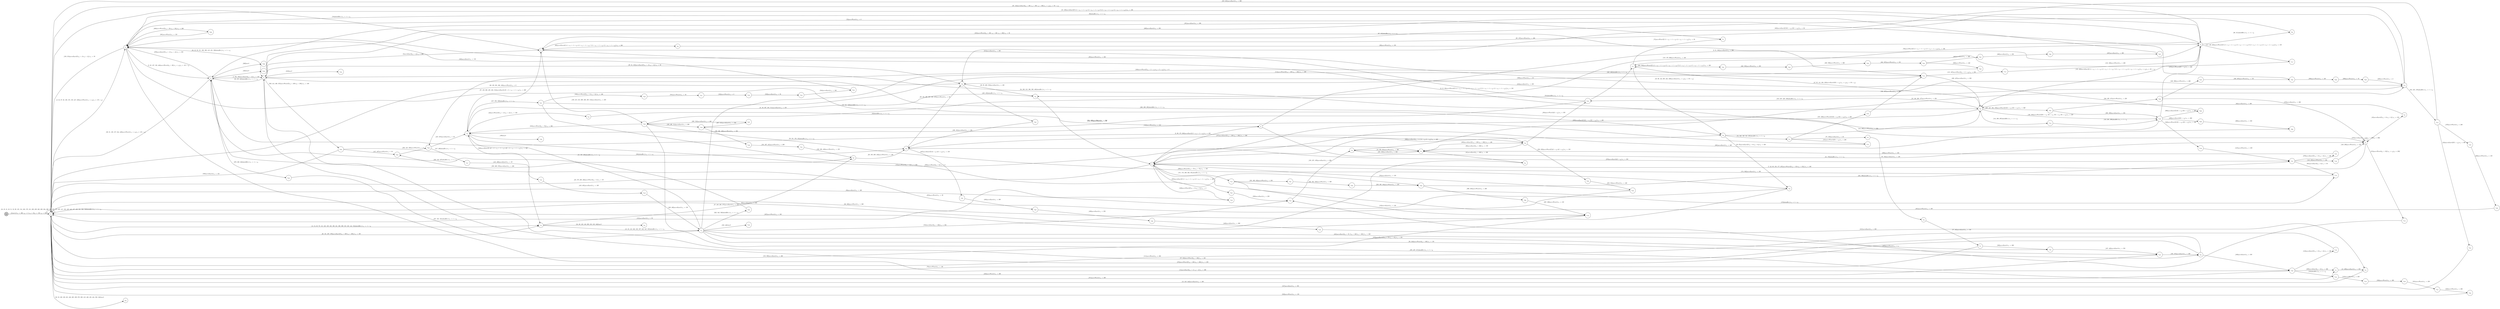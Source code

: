 digraph EFSM{
  graph [rankdir="LR", fontname="Latin Modern Math"];
  node [color="black", fillcolor="white", shape="circle", style="filled", fontname="Latin Modern Math"];
  edge [fontname="Latin Modern Math"];

  s0[fillcolor="gray", label=<s<sub>0</sub>>];
  s1[label=<s<sub>1</sub>>];
  s2[label=<s<sub>2</sub>>];
  s3[label=<s<sub>3</sub>>];
  s4[label=<s<sub>4</sub>>];
  s5[label=<s<sub>5</sub>>];
  s6[label=<s<sub>6</sub>>];
  s7[label=<s<sub>7</sub>>];
  s8[label=<s<sub>8</sub>>];
  s9[label=<s<sub>9</sub>>];
  s11[label=<s<sub>11</sub>>];
  s12[label=<s<sub>12</sub>>];
  s14[label=<s<sub>14</sub>>];
  s15[label=<s<sub>15</sub>>];
  s16[label=<s<sub>16</sub>>];
  s17[label=<s<sub>17</sub>>];
  s18[label=<s<sub>18</sub>>];
  s19[label=<s<sub>19</sub>>];
  s27[label=<s<sub>27</sub>>];
  s28[label=<s<sub>28</sub>>];
  s29[label=<s<sub>29</sub>>];
  s32[label=<s<sub>32</sub>>];
  s40[label=<s<sub>40</sub>>];
  s42[label=<s<sub>42</sub>>];
  s45[label=<s<sub>45</sub>>];
  s46[label=<s<sub>46</sub>>];
  s47[label=<s<sub>47</sub>>];
  s48[label=<s<sub>48</sub>>];
  s49[label=<s<sub>49</sub>>];
  s56[label=<s<sub>56</sub>>];
  s59[label=<s<sub>59</sub>>];
  s61[label=<s<sub>61</sub>>];
  s64[label=<s<sub>64</sub>>];
  s66[label=<s<sub>66</sub>>];
  s68[label=<s<sub>68</sub>>];
  s71[label=<s<sub>71</sub>>];
  s74[label=<s<sub>74</sub>>];
  s75[label=<s<sub>75</sub>>];
  s76[label=<s<sub>76</sub>>];
  s77[label=<s<sub>77</sub>>];
  s106[label=<s<sub>106</sub>>];
  s107[label=<s<sub>107</sub>>];
  s109[label=<s<sub>109</sub>>];
  s110[label=<s<sub>110</sub>>];
  s114[label=<s<sub>114</sub>>];
  s115[label=<s<sub>115</sub>>];
  s117[label=<s<sub>117</sub>>];
  s120[label=<s<sub>120</sub>>];
  s126[label=<s<sub>126</sub>>];
  s131[label=<s<sub>131</sub>>];
  s144[label=<s<sub>144</sub>>];
  s146[label=<s<sub>146</sub>>];
  s147[label=<s<sub>147</sub>>];
  s148[label=<s<sub>148</sub>>];
  s151[label=<s<sub>151</sub>>];
  s152[label=<s<sub>152</sub>>];
  s163[label=<s<sub>163</sub>>];
  s165[label=<s<sub>165</sub>>];
  s173[label=<s<sub>173</sub>>];
  s184[label=<s<sub>184</sub>>];
  s188[label=<s<sub>188</sub>>];
  s189[label=<s<sub>189</sub>>];
  s190[label=<s<sub>190</sub>>];
  s191[label=<s<sub>191</sub>>];
  s199[label=<s<sub>199</sub>>];
  s207[label=<s<sub>207</sub>>];
  s210[label=<s<sub>210</sub>>];
  s213[label=<s<sub>213</sub>>];
  s217[label=<s<sub>217</sub>>];
  s231[label=<s<sub>231</sub>>];
  s232[label=<s<sub>232</sub>>];
  s233[label=<s<sub>233</sub>>];
  s246[label=<s<sub>246</sub>>];
  s252[label=<s<sub>252</sub>>];
  s253[label=<s<sub>253</sub>>];
  s255[label=<s<sub>255</sub>>];
  s270[label=<s<sub>270</sub>>];
  s279[label=<s<sub>279</sub>>];
  s299[label=<s<sub>299</sub>>];
  s300[label=<s<sub>300</sub>>];
  s306[label=<s<sub>306</sub>>];
  s315[label=<s<sub>315</sub>>];
  s316[label=<s<sub>316</sub>>];
  s322[label=<s<sub>322</sub>>];
  s326[label=<s<sub>326</sub>>];
  s348[label=<s<sub>348</sub>>];
  s349[label=<s<sub>349</sub>>];
  s350[label=<s<sub>350</sub>>];
  s355[label=<s<sub>355</sub>>];
  s380[label=<s<sub>380</sub>>];
  s383[label=<s<sub>383</sub>>];
  s390[label=<s<sub>390</sub>>];
  s398[label=<s<sub>398</sub>>];
  s399[label=<s<sub>399</sub>>];
  s417[label=<s<sub>417</sub>>];
  s418[label=<s<sub>418</sub>>];
  s419[label=<s<sub>419</sub>>];
  s435[label=<s<sub>435</sub>>];
  s437[label=<s<sub>437</sub>>];
  s438[label=<s<sub>438</sub>>];
  s439[label=<s<sub>439</sub>>];
  s440[label=<s<sub>440</sub>>];
  s461[label=<s<sub>461</sub>>];
  s462[label=<s<sub>462</sub>>];
  s463[label=<s<sub>463</sub>>];
  s464[label=<s<sub>464</sub>>];
  s465[label=<s<sub>465</sub>>];
  s466[label=<s<sub>466</sub>>];
  s467[label=<s<sub>467</sub>>];
  s474[label=<s<sub>474</sub>>];
  s479[label=<s<sub>479</sub>>];
  s480[label=<s<sub>480</sub>>];
  s497[label=<s<sub>497</sub>>];
  s508[label=<s<sub>508</sub>>];
  s518[label=<s<sub>518</sub>>];
  s519[label=<s<sub>519</sub>>];
  s520[label=<s<sub>520</sub>>];
  s521[label=<s<sub>521</sub>>];
  s522[label=<s<sub>522</sub>>];
  s528[label=<s<sub>528</sub>>];
  s530[label=<s<sub>530</sub>>];
  s531[label=<s<sub>531</sub>>];
  s532[label=<s<sub>532</sub>>];
  s533[label=<s<sub>533</sub>>];
  s534[label=<s<sub>534</sub>>];

  s0->s1[label=<<i> [1]start:2/o<sub>1</sub> := 200, o<sub>2</sub> := 3, o<sub>3</sub> := 0&#91;r<sub>3</sub> := 150, r<sub>2</sub> := 250&#93;</i>>];
  s4->s5[label=<<i> [5]moveEast:0&#91;r<sub>3</sub> &gt; -2&#93;/o<sub>1</sub> := 200</i>>];
  s9->s2[label=<<i> [10, 128]moveEast:0&#91;!(!(-2 &times; r<sub>3</sub> &gt; -1 &times; r<sub>2</sub>&or;-2 &times; r<sub>3</sub> &gt; -1 &times; r<sub>2</sub>)&or;!(-2 &times; r<sub>3</sub> &gt; -1 &times; r<sub>2</sub>&or;-2 &times; r<sub>3</sub> &gt; -1 &times; r<sub>2</sub>))&#93;/o<sub>1</sub> := 250</i>>];
  s2->s11[label=<<i> [11]moveEast:0&#91;r<sub>3</sub> &gt; -2, r<sub>3</sub> &gt; -2&#93;/o<sub>1</sub> := 300</i>>];
  s11->s12[label=<<i> [12, 409]moveEast:0/o<sub>1</sub> := 350</i>>];
  s16->s17[label=<<i> [17]moveWest:0&#91;r<sub>3</sub> &gt; -2&#93;/o<sub>1</sub> := 350</i>>];
  s19->s5[label=<<i> [20, 187]moveWest:0/o<sub>1</sub> := 200</i>>];
  s5->s6[label=<<i> [6, 21, 88]moveWest:0&#91;!(!(-2 &times; r<sub>3</sub> &gt; -1 &times; r<sub>2</sub>&or;-2 &times; r<sub>3</sub> &gt; -1 &times; r<sub>2</sub>)&or;!(-2 &times; r<sub>3</sub> &gt; -1 &times; r<sub>2</sub>&or;-2 &times; r<sub>3</sub> &gt; -1 &times; r<sub>2</sub>))&#93;/o<sub>1</sub> := 150</i>>];
  s16->s42[label=<<i> [42]moveWest:0&#91;!(r<sub>3</sub> &gt; -2&or;r<sub>3</sub> &gt; -2)&#93;/o<sub>1</sub> := 100</i>>];
  s42->s8[label=<<i> [43]shieldHit:1/o<sub>1</sub> := -1 + i<sub>0</sub></i>>];
  s6->s45[label=<<i> [45]moveEast:0&#91;!(r<sub>3</sub> &gt; 0&or;r<sub>3</sub> &gt; 0)&#93;/o<sub>1</sub> := 150</i>>];
  s45->s46[label=<<i> [46]moveEast:0/o<sub>1</sub> := 200</i>>];
  s48->s49[label=<<i> [49, 97]moveEast:0&#91;!(r<sub>3</sub> &gt; 0&or;r<sub>3</sub> &gt; 0)&#93;/o<sub>1</sub> := 350</i>>];
  s49->s1[label=<<i> [50]moveEast:0/o<sub>1</sub> := 400</i>>];
  s15->s56[label=<<i> [56, 243]moveWest:0&#91;r<sub>3</sub> &gt; 100&#93;/o<sub>1</sub> := 150</i>>];
  s56->s4[label=<<i> [57, 244]moveWest:0&#91;r<sub>3</sub> &gt; 100&#93;/o<sub>1</sub> := 100</i>>];
  s59->s17[label=<<i> [60]moveEast:0&#91;r<sub>3</sub> &gt; 100&#93;/o<sub>1</sub> := 150</i>>];
  s17->s61[label=<<i> [61]moveEast:0&#91;r<sub>3</sub> &gt; 100&#93;/o<sub>1</sub> := 200</i>>];
  s61->s1[label=<<i> [62]moveEast:0/o<sub>1</sub> := 250</i>>];
  s1->s9[label=<<i> [65, 124]moveEast:0&#91;r<sub>3</sub> &gt; 100, r<sub>3</sub> &gt; 100, r<sub>3</sub> &gt; 100&#93;/o<sub>1</sub> := r<sub>2</sub>&#91;r<sub>2</sub> := 50 + r<sub>2</sub>&#93;</i>>];
  s9->s66[label=<<i> [66, 311]shieldHit:1/o<sub>1</sub> := -1 + i<sub>0</sub></i>>];
  s66->s5[label=<<i> [67, 312]alienHit:1/o<sub>1</sub> := 1 + i<sub>0</sub></i>>];
  s5->s68[label=<<i> [68]moveWest:0&#91;!(-2 &times; r<sub>3</sub> &gt; -1 &times; r<sub>2</sub>&or;-2 &times; r<sub>3</sub> &gt; -1 &times; r<sub>2</sub>), !(-2 &times; r<sub>3</sub> &gt; -1 &times; r<sub>2</sub>&or;-2 &times; r<sub>3</sub> &gt; -1 &times; r<sub>2</sub>)&#93;/o<sub>1</sub> := 200</i>>];
  s68->s9[label=<<i> [69]moveWest:0/o<sub>1</sub> := 150</i>>];
  s9->s47[label=<<i> [70]moveWest:0&#91;!(-2 &times; r<sub>3</sub> &gt; -1 &times; r<sub>2</sub>&or;-2 &times; r<sub>3</sub> &gt; -1 &times; r<sub>2</sub>)&#93;/o<sub>1</sub> := 100</i>>];
  s47->s71[label=<<i> [71]moveWest:0&#91;!(-2 &times; r<sub>3</sub> &gt; -1 &times; r<sub>2</sub>&or;-2 &times; r<sub>3</sub> &gt; -1 &times; r<sub>2</sub>)&#93;/o<sub>1</sub> := 50</i>>];
  s71->s2[label=<<i> [72]moveWest:0/o<sub>1</sub> := 0</i>>];
  s2->s48[label=<<i> [73, 101, 129]shieldHit:1/o<sub>1</sub> := -1 + i<sub>0</sub></i>>];
  s74->s75[label=<<i> [75, 103]moveEast:0/o<sub>1</sub> := 50</i>>];
  s75->s76[label=<<i> [76, 104]moveEast:0/o<sub>1</sub> := 100</i>>];
  s76->s77[label=<<i> [77, 105]moveEast:0/o<sub>1</sub> := 150</i>>];
  s77->s1[label=<<i> [78]moveWest:0/o<sub>1</sub> := 100</i>>];
  s4->s29[label=<<i> [39, 84, 452]moveEast:0&#91;!(r<sub>3</sub> &gt; -2&or;r<sub>3</sub> &gt; -2)&#93;/o<sub>1</sub> := 50</i>>];
  s8->s9[label=<<i> [9, 91, 364]moveEast:0/o<sub>1</sub> := 200</i>>];
  s9->s2[label=<<i> [92]alienHit:1/o<sub>1</sub> := 1 + i<sub>0</sub></i>>];
  s46->s47[label=<<i> [47, 95, 141, 204, 223]moveEast:0&#91;351 &gt; r<sub>2</sub>&#93;/o<sub>1</sub> := r<sub>2</sub>&#91;r<sub>2</sub> := 50 + r<sub>2</sub>&#93;</i>>];
  s47->s48[label=<<i> [48, 96, 142, 205, 224, 329]moveEast:0/o<sub>1</sub> := r<sub>2</sub>&#91;r<sub>2</sub> := 50 + r<sub>2</sub>&#93;</i>>];
  s49->s1[label=<<i> [98, 500]moveWest:0/o<sub>1</sub> := 300</i>>];
  s77->s106[label=<<i> [106]moveEast:0/o<sub>1</sub> := 200</i>>];
  s106->s107[label=<<i> [107, 422]moveEast:0/o<sub>1</sub> := 250</i>>];
  s107->s56[label=<<i> [108, 273]moveEast:0/o<sub>1</sub> := 300</i>>];
  s56->s109[label=<<i> [109]moveEast:0/o<sub>1</sub> := 350</i>>];
  s109->s110[label=<<i> [110]moveEast:0&#91;!(r<sub>3</sub> &gt; 0&or;r<sub>3</sub> &gt; 0)&#93;/o<sub>1</sub> := 400</i>>];
  s110->s1[label=<<i> [111]moveWest:0/o<sub>1</sub> := 350</i>>];
  s15->s114[label=<<i> [114]moveWest:0&#91;!(r<sub>3</sub> &gt; 100&or;r<sub>3</sub> &gt; 100)&#93;/o<sub>1</sub> := 300</i>>];
  s114->s115[label=<<i> [115, 167]moveWest:0&#91;r<sub>2</sub> &gt; 2 &times; r<sub>3</sub>&#93;/o<sub>1</sub> := 250</i>>];
  s115->s9[label=<<i> [116, 168]moveWest:0/o<sub>1</sub> := 200</i>>];
  s7->s120[label=<<i> [120]moveWest:0&#91;!(r<sub>3</sub> &gt; 5&or;r<sub>3</sub> &gt; 5)&#93;/o<sub>1</sub> := 0</i>>];
  s120->s1[label=<<i> [121]moveEast:0/o<sub>1</sub> := 50</i>>];
  s9->s46[label=<<i> [125, 222]moveEast:0&#91;!(-2 &times; r<sub>3</sub> &gt; -1 &times; r<sub>2</sub>&or;-2 &times; r<sub>3</sub> &gt; -1 &times; r<sub>2</sub>), !(-2 &times; r<sub>3</sub> &gt; -1 &times; r<sub>2</sub>&or;-2 &times; r<sub>3</sub> &gt; -1 &times; r<sub>2</sub>)&#93;/o<sub>1</sub> := r<sub>2</sub>&#91;r<sub>2</sub> := 50 + r<sub>2</sub>&#93;</i>>];
  s46->s126[label=<<i> [126, 294]moveWest:0&#91;351 &gt; r<sub>2</sub>, 351 &gt; r<sub>2</sub>, 351 &gt; r<sub>2</sub>, 351 &gt; r<sub>2</sub>&#93;/o<sub>1</sub> := 250</i>>];
  s126->s9[label=<<i> [127]moveWest:0&#91;351 &gt; r<sub>2</sub>&#93;/o<sub>1</sub> := 200</i>>];
  s48->s74[label=<<i> [74, 102, 130, 164, 225]alienHit:1/o<sub>1</sub> := 1 + i<sub>0</sub></i>>];
  s74->s131[label=<<i> [131]moveWest:0&#91;351 &gt; r<sub>2</sub>&#93;/o<sub>1</sub> := 200</i>>];
  s131->s16[label=<<i> [132]moveWest:0/o<sub>1</sub> := 150</i>>];
  s5->s1[label=<<i> [134]shieldHit:1/o<sub>1</sub> := -1 + i<sub>0</sub></i>>];
  s48->s46[label=<<i> [143, 206]moveWest:0/o<sub>1</sub> := 350</i>>];
  s126->s146[label=<<i> [146]moveWest:0&#91;!(351 &gt; r<sub>2</sub>&or;351 &gt; r<sub>2</sub>)&#93;/o<sub>1</sub> := 300</i>>];
  s146->s147[label=<<i> [147]moveWest:0/o<sub>1</sub> := 250</i>>];
  s147->s148[label=<<i> [148, 235]moveWest:0/o<sub>1</sub> := 200</i>>];
  s148->s6[label=<<i> [149, 236]moveWest:0/o<sub>1</sub> := 150</i>>];
  s151->s152[label=<<i> [152]moveEast:0/o<sub>1</sub> := 150</i>>];
  s152->s1[label=<<i> [153, 308]moveEast:0/o<sub>1</sub> := 200</i>>];
  s2->s3[label=<<i> [3, 35, 137, 156, 448]moveWest:0&#91;r<sub>3</sub> &gt; 50&#93;/o<sub>1</sub> := r<sub>3</sub>&#91;r<sub>3</sub> := -50 + r<sub>3</sub>&#93;</i>>];
  s1->s2[label=<<i> [2, 34, 37, 82, 136, 155, 158, 447, 450]moveWest:0/o<sub>1</sub> := r<sub>3</sub>&#91;r<sub>3</sub> := -50 + r<sub>3</sub>&#93;</i>>];
  s2->s1[label=<<i> [159, 374]moveEast:0&#91;!(r<sub>3</sub> &gt; -2&or;r<sub>3</sub> &gt; -2)&#93;/o<sub>1</sub> := 50</i>>];
  s15->s163[label=<<i> [163, 446]win:0</i>>];
  s74->s165[label=<<i> [165, 226]moveWest:0&#91;!(351 &gt; r<sub>2</sub>&or;351 &gt; r<sub>2</sub>)&#93;/o<sub>1</sub> := 350</i>>];
  s165->s114[label=<<i> [166, 227]moveWest:0/o<sub>1</sub> := 300</i>>];
  s40->s7[label=<<i> [119, 171]moveWest:0/o<sub>1</sub> := 50</i>>];
  s151->s173[label=<<i> [173]alienHit:1/o<sub>1</sub> := 1 + i<sub>0</sub></i>>];
  s173->s7[label=<<i> [174, 362]moveEast:0/o<sub>1</sub> := 100</i>>];
  s7->s8[label=<<i> [8, 90, 175, 363]moveEast:0&#91;-2 &times; r<sub>3</sub> &gt; -1 &times; r<sub>2</sub>&#93;/o<sub>1</sub> := 150</i>>];
  s8->s6[label=<<i> [44, 176]alienHit:1/o<sub>1</sub> := 1 + i<sub>0</sub></i>>];
  s6->s7[label=<<i> [7, 22, 89, 150, 177, 237]moveWest:0&#91;!(r<sub>3</sub> &gt; 152&or;r<sub>3</sub> &gt; 152)&#93;/o<sub>1</sub> := 100</i>>];
  s15->s184[label=<<i> [184]moveEast:0&#91;r<sub>3</sub> &gt; 100&#93;/o<sub>1</sub> := 250</i>>];
  s18->s19[label=<<i> [19, 186, 260, 477]moveWest:0/o<sub>1</sub> := 250</i>>];
  s16->s199[label=<<i> [199]win:0</i>>];
  s46->s144[label=<<i> [144, 200, 297]shieldHit:1/o<sub>1</sub> := -1 + i<sub>0</sub></i>>];
  s144->s126[label=<<i> [145, 201, 298]alienHit:1/o<sub>1</sub> := 1 + i<sub>0</sub></i>>];
  s207->s126[label=<<i> [208, 389]moveEast:0/o<sub>1</sub> := 350</i>>];
  s4->s210[label=<<i> [210]lose:0</i>>];
  s46->s213[label=<<i> [213, 327, 428, 459]alienHit:1/o<sub>1</sub> := 1 + i<sub>0</sub></i>>];
  s213->s5[label=<<i> [214]moveEast:0/o<sub>1</sub> := 200</i>>];
  s188->s16[label=<<i> [216]moveWest:0&#91;r<sub>3</sub> &gt; 73&#93;/o<sub>1</sub> := 200</i>>];
  s217->s19[label=<<i> [218]moveEast:0/o<sub>1</sub> := 250</i>>];
  s19->s1[label=<<i> [219, 261]moveEast:0/o<sub>1</sub> := 300</i>>];
  s114->s46[label=<<i> [228, 427]moveEast:0/o<sub>1</sub> := 350</i>>];
  s46->s7[label=<<i> [229]moveEast:0&#91;!(351 &gt; r<sub>2</sub>&or;351 &gt; r<sub>2</sub>)&#93;/o<sub>1</sub> := 400</i>>];
  s233->s147[label=<<i> [234, 360]alienHit:1/o<sub>1</sub> := 1 + i<sub>0</sub></i>>];
  s7->s1[label=<<i> [23, 178, 238, 482]moveWest:0&#91;r<sub>3</sub> &gt; 5&#93;/o<sub>1</sub> := 50</i>>];
  s4->s114[label=<<i> [245]moveWest:0&#91;r<sub>3</sub> &gt; 100, r<sub>3</sub> &gt; 100, r<sub>3</sub> &gt; 100&#93;/o<sub>1</sub> := 50</i>>];
  s114->s246[label=<<i> [246]moveWest:0&#91;!(r<sub>2</sub> &gt; 2 &times; r<sub>3</sub>&or;r<sub>2</sub> &gt; 2 &times; r<sub>3</sub>)&#93;/o<sub>1</sub> := 0</i>>];
  s16->s14[label=<<i> [248]moveEast:0&#91;!(-49 &gt; 2 &times; r<sub>3</sub> + -1 &times; r<sub>2</sub>&or;-49 &gt; 2 &times; r<sub>3</sub> + -1 &times; r<sub>2</sub>)&#93;/o<sub>1</sub> := 100</i>>];
  s3->s59[label=<<i> [59, 251, 276, 352]alienHit:1/o<sub>1</sub> := 1 + i<sub>0</sub></i>>];
  s59->s252[label=<<i> [252, 353]moveWest:0&#91;!(42 &gt; r<sub>3</sub>&or;42 &gt; r<sub>3</sub>)&#93;/o<sub>1</sub> := 150</i>>];
  s252->s253[label=<<i> [253, 354]moveWest:0/o<sub>1</sub> := 100</i>>];
  s253->s7[label=<<i> [254]moveEast:0/o<sub>1</sub> := 150</i>>];
  s7->s255[label=<<i> [255]moveEast:0&#91;!(-2 &times; r<sub>3</sub> &gt; -1 &times; r<sub>2</sub>&or;-2 &times; r<sub>3</sub> &gt; -1 &times; r<sub>2</sub>)&#93;/o<sub>1</sub> := 200</i>>];
  s255->s184[label=<<i> [256]moveEast:0/o<sub>1</sub> := 250</i>>];
  s184->s18[label=<<i> [185, 257, 476]moveEast:0/o<sub>1</sub> := 300</i>>];
  s18->s17[label=<<i> [258, 282]moveEast:0/o<sub>1</sub> := 350</i>>];
  s17->s18[label=<<i> [18, 259, 281]moveWest:0/o<sub>1</sub> := 300</i>>];
  s1->s14[label=<<i> [26, 161, 267, 376]moveEast:0&#91;!(r<sub>3</sub> &gt; 100&or;r<sub>3</sub> &gt; 100)&#93;/o<sub>1</sub> := 100</i>>];
  s3->s270[label=<<i> [270, 320, 340]shieldHit:1/o<sub>1</sub> := -1 + i<sub>0</sub></i>>];
  s270->s15[label=<<i> [271, 321, 341]alienHit:1/o<sub>1</sub> := 1 + i<sub>0</sub></i>>];
  s15->s107[label=<<i> [272]moveEast:0&#91;!(r<sub>3</sub> &gt; 73&or;r<sub>3</sub> &gt; 73)&#93;/o<sub>1</sub> := 250</i>>];
  s56->s4[label=<<i> [274]moveWest:0&#91;!(r<sub>3</sub> &gt; 100&or;r<sub>3</sub> &gt; 100)&#93;/o<sub>1</sub> := 250</i>>];
  s59->s28[label=<<i> [277]moveEast:0&#91;!(r<sub>3</sub> &gt; 100&or;r<sub>3</sub> &gt; 100)&#93;/o<sub>1</sub> := 300</i>>];
  s28->s147[label=<<i> [278]moveEast:0&#91;42 &gt; r<sub>3</sub>&#93;/o<sub>1</sub> := 350</i>>];
  s147->s279[label=<<i> [279]moveEast:0&#91;!(r<sub>3</sub> &gt; 0&or;r<sub>3</sub> &gt; 0)&#93;/o<sub>1</sub> := 400</i>>];
  s279->s17[label=<<i> [280]moveWest:0/o<sub>1</sub> := 350</i>>];
  s17->s59[label=<<i> [283]moveEast:0&#91;!(r<sub>3</sub> &gt; 100&or;r<sub>3</sub> &gt; 100)&#93;/o<sub>1</sub> := 400</i>>];
  s59->s213[label=<<i> [284]moveWest:0&#91;42 &gt; r<sub>3</sub>&#93;/o<sub>1</sub> := 350</i>>];
  s213->s189[label=<<i> [285, 429]moveWest:0/o<sub>1</sub> := 300</i>>];
  s189->s190[label=<<i> [190, 286, 430]moveWest:0/o<sub>1</sub> := 250</i>>];
  s190->s191[label=<<i> [191, 287, 431]moveWest:0/o<sub>1</sub> := 200</i>>];
  s191->s27[label=<<i> [192, 288, 432]moveWest:0/o<sub>1</sub> := 150</i>>];
  s27->s28[label=<<i> [28, 193, 289, 433]moveWest:0/o<sub>1</sub> := 100</i>>];
  s126->s4[label=<<i> [202, 209, 295]shieldHit:1/o<sub>1</sub> := -1 + i<sub>0</sub></i>>];
  s126->s299[label=<<i> [299]moveEast:0&#91;351 &gt; r<sub>2</sub>&#93;/o<sub>1</sub> := 300</i>>];
  s299->s300[label=<<i> [300]moveEast:0/o<sub>1</sub> := 350</i>>];
  s300->s7[label=<<i> [301]moveEast:0/o<sub>1</sub> := 400</i>>];
  s7->s151[label=<<i> [151, 172, 230, 302, 331]alienHit:1/o<sub>1</sub> := 1 + i<sub>0</sub></i>>];
  s151->s231[label=<<i> [231, 303, 332]moveWest:0/o<sub>1</sub> := 350</i>>];
  s231->s232[label=<<i> [232, 304, 333]moveWest:0/o<sub>1</sub> := 300</i>>];
  s232->s233[label=<<i> [233, 305, 334]moveWest:0/o<sub>1</sub> := 250</i>>];
  s233->s306[label=<<i> [306, 335]moveWest:0/o<sub>1</sub> := 200</i>>];
  s306->s152[label=<<i> [307, 336]moveWest:0/o<sub>1</sub> := 150</i>>];
  s14->s64[label=<<i> [64, 80, 123, 140, 293, 310, 319, 346]lose:0</i>>];
  s188->s19[label=<<i> [314]shieldHit:1/o<sub>1</sub> := -1 + i<sub>0</sub></i>>];
  s315->s316[label=<<i> [316]moveEast:0&#91;351 &gt; r<sub>2</sub>&#93;/o<sub>1</sub> := 300</i>>];
  s316->s1[label=<<i> [317]moveEast:0/o<sub>1</sub> := 350</i>>];
  s4->s3[label=<<i> [58, 275, 325]shieldHit:1/o<sub>1</sub> := -1 + i<sub>0</sub></i>>];
  s3->s326[label=<<i> [326]lose:0</i>>];
  s213->s47[label=<<i> [328, 460]alienHit:1/o<sub>1</sub> := 1 + i<sub>0</sub></i>>];
  s48->s7[label=<<i> [330]moveEast:0&#91;r<sub>3</sub> &gt; 0, !(0 &gt; r<sub>3</sub>&or;0 &gt; r<sub>3</sub>)&#93;/o<sub>1</sub> := 400</i>>];
  s152->s1[label=<<i> [337]moveWest:0/o<sub>1</sub> := 100</i>>];
  s15->s322[label=<<i> [322, 342, 526]shieldHit:1/o<sub>1</sub> := -1 + i<sub>0</sub></i>>];
  s322->s3[label=<<i> [323, 343, 527]alienHit:1/o<sub>1</sub> := 1 + i<sub>0</sub></i>>];
  s3->s1[label=<<i> [36, 81, 138, 157, 344, 449]moveWest:0/o<sub>1</sub> := r<sub>3</sub>&#91;r<sub>3</sub> := -50 + r<sub>3</sub>&#93;</i>>];
  s348->s349[label=<<i> [349, 396]moveWest:0/o<sub>1</sub> := 200</i>>];
  s349->s350[label=<<i> [350, 397]moveWest:0/o<sub>1</sub> := 150</i>>];
  s350->s3[label=<<i> [351]moveEast:0/o<sub>1</sub> := 200</i>>];
  s253->s355[label=<<i> [355]moveWest:0/o<sub>1</sub> := 50</i>>];
  s355->s246[label=<<i> [356, 416, 488]moveWest:0/o<sub>1</sub> := 0</i>>];
  s246->s16[label=<<i> [247, 357]moveEast:0/o<sub>1</sub> := 50</i>>];
  s217->s233[label=<<i> [359]moveWest:0&#91;r<sub>3</sub> &gt; 0&#93;/o<sub>1</sub> := 0</i>>];
  s147->s173[label=<<i> [361]moveEast:0&#91;r<sub>3</sub> &gt; 0&#93;/o<sub>1</sub> := 50</i>>];
  s9->s117[label=<<i> [117, 169, 365]moveWest:0&#91;!(!(-2 &times; r<sub>3</sub> &gt; -1 &times; r<sub>2</sub>&or;-2 &times; r<sub>3</sub> &gt; -1 &times; r<sub>2</sub>)&or;!(-2 &times; r<sub>3</sub> &gt; -1 &times; r<sub>2</sub>&or;-2 &times; r<sub>3</sub> &gt; -1 &times; r<sub>2</sub>))&#93;/o<sub>1</sub> := 150</i>>];
  s117->s40[label=<<i> [118, 170, 366]moveWest:0/o<sub>1</sub> := 100</i>>];
  s40->s16[label=<<i> [41, 86, 367, 404, 511]moveEast:0/o<sub>1</sub> := 150</i>>];
  s109->s1[label=<<i> [371]moveWest:0/o<sub>1</sub> := 200</i>>];
  s14->s27[label=<<i> [27, 249, 268, 377]moveEast:0/o<sub>1</sub> := 150</i>>];
  s27->s3[label=<<i> [250, 269, 378]moveEast:0/o<sub>1</sub> := 200</i>>];
  s3->s2[label=<<i> [379]moveEast:0&#91;!(r<sub>3</sub> &gt; -2&or;r<sub>3</sub> &gt; -2)&#93;/o<sub>1</sub> := 250</i>>];
  s2->s380[label=<<i> [380]moveWest:0&#91;!(r<sub>3</sub> &gt; 50&or;r<sub>3</sub> &gt; 50)&#93;/o<sub>1</sub> := 200</i>>];
  s380->s2[label=<<i> [381]moveWest:0/o<sub>1</sub> := 150</i>>];
  s383->s28[label=<<i> [384]alienHit:1/o<sub>1</sub> := 1 + i<sub>0</sub></i>>];
  s28->s29[label=<<i> [29, 194, 290, 385, 434, 455]moveWest:0/o<sub>1</sub> := 50</i>>];
  s29->s1[label=<<i> [30, 195, 291, 386, 456]moveWest:0/o<sub>1</sub> := 0</i>>];
  s126->s390[label=<<i> [390]moveEast:0&#91;!(351 &gt; r<sub>2</sub>&or;351 &gt; r<sub>2</sub>)&#93;/o<sub>1</sub> := 400</i>>];
  s390->s2[label=<<i> [391]moveWest:0/o<sub>1</sub> := 350</i>>];
  s2->s4[label=<<i> [38, 83, 93, 211, 382, 392, 413, 451, 536]alienHit:1/o<sub>1</sub> := 1 + i<sub>0</sub></i>>];
  s4->s46[label=<<i> [94, 203, 212, 296, 393, 469]alienHit:1/o<sub>1</sub> := 1 + i<sub>0</sub></i>>];
  s46->s207[label=<<i> [207, 347, 394, 470]moveWest:0&#91;!(351 &gt; r<sub>2</sub>&or;351 &gt; r<sub>2</sub>)&#93;/o<sub>1</sub> := 300</i>>];
  s207->s348[label=<<i> [348, 395, 471]moveWest:0/o<sub>1</sub> := 250</i>>];
  s350->s398[label=<<i> [398]moveWest:0/o<sub>1</sub> := 100</i>>];
  s398->s399[label=<<i> [399]moveWest:0/o<sub>1</sub> := 50</i>>];
  s399->s19[label=<<i> [400]moveWest:0/o<sub>1</sub> := 0</i>>];
  s315->s29[label=<<i> [402]moveEast:0&#91;!(351 &gt; r<sub>2</sub>&or;351 &gt; r<sub>2</sub>)&#93;/o<sub>1</sub> := 50</i>>];
  s29->s40[label=<<i> [40, 85, 403, 510]moveEast:0/o<sub>1</sub> := 100</i>>];
  s16->s5[label=<<i> [87, 133, 368, 405, 494, 512]moveEast:0&#91;-49 &gt; 2 &times; r<sub>3</sub> + -1 &times; r<sub>2</sub>&#93;/o<sub>1</sub> := 200</i>>];
  s5->s188[label=<<i> [188, 215, 313, 369, 406, 495, 513]moveEast:0/o<sub>1</sub> := 250</i>>];
  s188->s109[label=<<i> [370, 407, 517]alienHit:1/o<sub>1</sub> := 1 + i<sub>0</sub></i>>];
  s109->s11[label=<<i> [408]moveEast:0&#91;r<sub>3</sub> &gt; 0&#93;/o<sub>1</sub> := 300</i>>];
  s12->s1[label=<<i> [13, 410, 442]moveEast:0/o<sub>1</sub> := 400</i>>];
  s383->s355[label=<<i> [415, 487]moveWest:0/o<sub>1</sub> := 50</i>>];
  s246->s417[label=<<i> [417, 489]alienHit:1/o<sub>1</sub> := 1 + i<sub>0</sub></i>>];
  s417->s418[label=<<i> [418, 490]moveEast:0/o<sub>1</sub> := 50</i>>];
  s418->s419[label=<<i> [419, 491]moveEast:0/o<sub>1</sub> := 100</i>>];
  s419->s15[label=<<i> [420, 492]moveEast:0/o<sub>1</sub> := 150</i>>];
  s15->s106[label=<<i> [421]moveEast:0&#91;r<sub>3</sub> &gt; 73, !(r<sub>3</sub> &gt; 100&or;r<sub>3</sub> &gt; 100)&#93;/o<sub>1</sub> := 200</i>>];
  s107->s1[label=<<i> [423]moveWest:0/o<sub>1</sub> := 200</i>>];
  s29->s435[label=<<i> [435, 453]alienHit:1/o<sub>1</sub> := 1 + i<sub>0</sub></i>>];
  s28->s437[label=<<i> [437]moveEast:0&#91;!(42 &gt; r<sub>3</sub>&or;42 &gt; r<sub>3</sub>)&#93;/o<sub>1</sub> := 150</i>>];
  s437->s438[label=<<i> [438]moveEast:0/o<sub>1</sub> := 200</i>>];
  s438->s439[label=<<i> [439]moveEast:0/o<sub>1</sub> := 250</i>>];
  s439->s440[label=<<i> [440]moveEast:0/o<sub>1</sub> := 300</i>>];
  s440->s12[label=<<i> [441]moveEast:0/o<sub>1</sub> := 350</i>>];
  s1->s14[label=<<i> [14, 54, 63, 79, 112, 122, 139, 182, 196, 241, 292, 309, 318, 345, 444, 524]shieldHit:1/o<sub>1</sub> := -1 + i<sub>0</sub></i>>];
  s435->s28[label=<<i> [436, 454]moveEast:0/o<sub>1</sub> := 100</i>>];
  s47->s461[label=<<i> [461, 504]moveWest:0&#91;!(!(-2 &times; r<sub>3</sub> &gt; -1 &times; r<sub>2</sub>&or;-2 &times; r<sub>3</sub> &gt; -1 &times; r<sub>2</sub>)&or;!(-2 &times; r<sub>3</sub> &gt; -1 &times; r<sub>2</sub>&or;-2 &times; r<sub>3</sub> &gt; -1 &times; r<sub>2</sub>))&#93;/o<sub>1</sub> := 300</i>>];
  s461->s462[label=<<i> [462, 505]moveWest:0/o<sub>1</sub> := 250</i>>];
  s462->s463[label=<<i> [463, 506]moveWest:0/o<sub>1</sub> := 200</i>>];
  s463->s464[label=<<i> [464, 507]moveWest:0/o<sub>1</sub> := 150</i>>];
  s464->s465[label=<<i> [465]moveEast:0/o<sub>1</sub> := 200</i>>];
  s465->s466[label=<<i> [466]moveEast:0/o<sub>1</sub> := 250</i>>];
  s466->s467[label=<<i> [467]moveEast:0/o<sub>1</sub> := 300</i>>];
  s467->s4[label=<<i> [468]moveEast:0/o<sub>1</sub> := 350</i>>];
  s348->s6[label=<<i> [472]moveEast:0/o<sub>1</sub> := 300</i>>];
  s6->s6[label=<<i> [473]moveEast:0&#91;r<sub>3</sub> &gt; 0&#93;/o<sub>1</sub> := 350&#91;r<sub>3</sub> := 300&#93;</i>>];
  s6->s474[label=<<i> [474]moveWest:0&#91;r<sub>3</sub> &gt; 152&#93;/o<sub>1</sub> := r<sub>3</sub>&#91;r<sub>3</sub> := 250&#93;</i>>];
  s474->s184[label=<<i> [475]moveWest:0/o<sub>1</sub> := r<sub>3</sub></i>>];
  s19->s315[label=<<i> [315, 401, 478]alienHit:1/o<sub>1</sub> := 1 + i<sub>0</sub></i>>];
  s315->s479[label=<<i> [479]moveWest:0/o<sub>1</sub> := 200</i>>];
  s479->s480[label=<<i> [480]moveWest:0/o<sub>1</sub> := 150</i>>];
  s480->s7[label=<<i> [481]moveWest:0/o<sub>1</sub> := 100</i>>];
  s3->s4[label=<<i> [4, 324, 485]moveEast:0&#91;r<sub>3</sub> &gt; -2&#93;/o<sub>1</sub> := 150</i>>];
  s4->s383[label=<<i> [383, 414, 486, 537]moveWest:0&#91;!(r<sub>3</sub> &gt; 100&or;r<sub>3</sub> &gt; 100)&#93;/o<sub>1</sub> := 100</i>>];
  s15->s16[label=<<i> [16, 198, 493]alienHit:1/o<sub>1</sub> := 1 + i<sub>0</sub></i>>];
  s188->s189[label=<<i> [189, 496, 514]moveEast:0/o<sub>1</sub> := 300</i>>];
  s189->s497[label=<<i> [497, 515]moveEast:0/o<sub>1</sub> := 350</i>>];
  s497->s188[label=<<i> [498, 516]moveEast:0/o<sub>1</sub> := 400</i>>];
  s188->s49[label=<<i> [499]moveWest:0&#91;!(r<sub>3</sub> &gt; 73&or;r<sub>3</sub> &gt; 73)&#93;/o<sub>1</sub> := 350</i>>];
  s1->s1[label=<<i> [24, 25, 31, 33, 51, 52, 99, 135, 154, 160, 179, 181, 220, 239, 262, 263, 264, 266, 338, 372, 375, 387, 411, 424, 425, 443, 457, 483, 501, 502, 539]alienHit:1/o<sub>1</sub> := 1 + i<sub>0</sub></i>>];
  s1->s32[label=<<i> [32, 53, 100, 180, 221, 240, 265, 339, 373, 388, 412, 426, 458, 484, 503, 540]win:0</i>>];
  s464->s508[label=<<i> [508]moveWest:0/o<sub>1</sub> := 100</i>>];
  s508->s29[label=<<i> [509]moveWest:0/o<sub>1</sub> := 50</i>>];
  s109->s518[label=<<i> [518]alienHit:1/o<sub>1</sub> := 1 + i<sub>0</sub></i>>];
  s518->s519[label=<<i> [519]moveWest:0/o<sub>1</sub> := 350</i>>];
  s519->s520[label=<<i> [520]moveWest:0/o<sub>1</sub> := 300</i>>];
  s520->s521[label=<<i> [521]moveWest:0/o<sub>1</sub> := 250</i>>];
  s521->s522[label=<<i> [522]moveWest:0/o<sub>1</sub> := 200</i>>];
  s522->s1[label=<<i> [523]moveWest:0/o<sub>1</sub> := 150</i>>];
  s14->s15[label=<<i> [15, 55, 113, 162, 183, 197, 242, 445, 525]alienHit:1/o<sub>1</sub> := 1 + i<sub>0</sub></i>>];
  s3->s528[label=<<i> [528]win:0</i>>];
  s16->s217[label=<<i> [217, 358, 529]alienHit:1/o<sub>1</sub> := 1 + i<sub>0</sub></i>>];
  s217->s530[label=<<i> [530]moveWest:0&#91;!(r<sub>3</sub> &gt; 0&or;r<sub>3</sub> &gt; 0)&#93;/o<sub>1</sub> := 100</i>>];
  s530->s531[label=<<i> [531]moveWest:0/o<sub>1</sub> := 50</i>>];
  s531->s532[label=<<i> [532]moveWest:0/o<sub>1</sub> := 0</i>>];
  s532->s533[label=<<i> [533]moveEast:0/o<sub>1</sub> := 50</i>>];
  s533->s534[label=<<i> [534]moveEast:0/o<sub>1</sub> := 100</i>>];
  s534->s2[label=<<i> [535]moveEast:0/o<sub>1</sub> := 150</i>>];
  s383->s1[label=<<i> [538]moveEast:0/o<sub>1</sub> := 150</i>>];
}